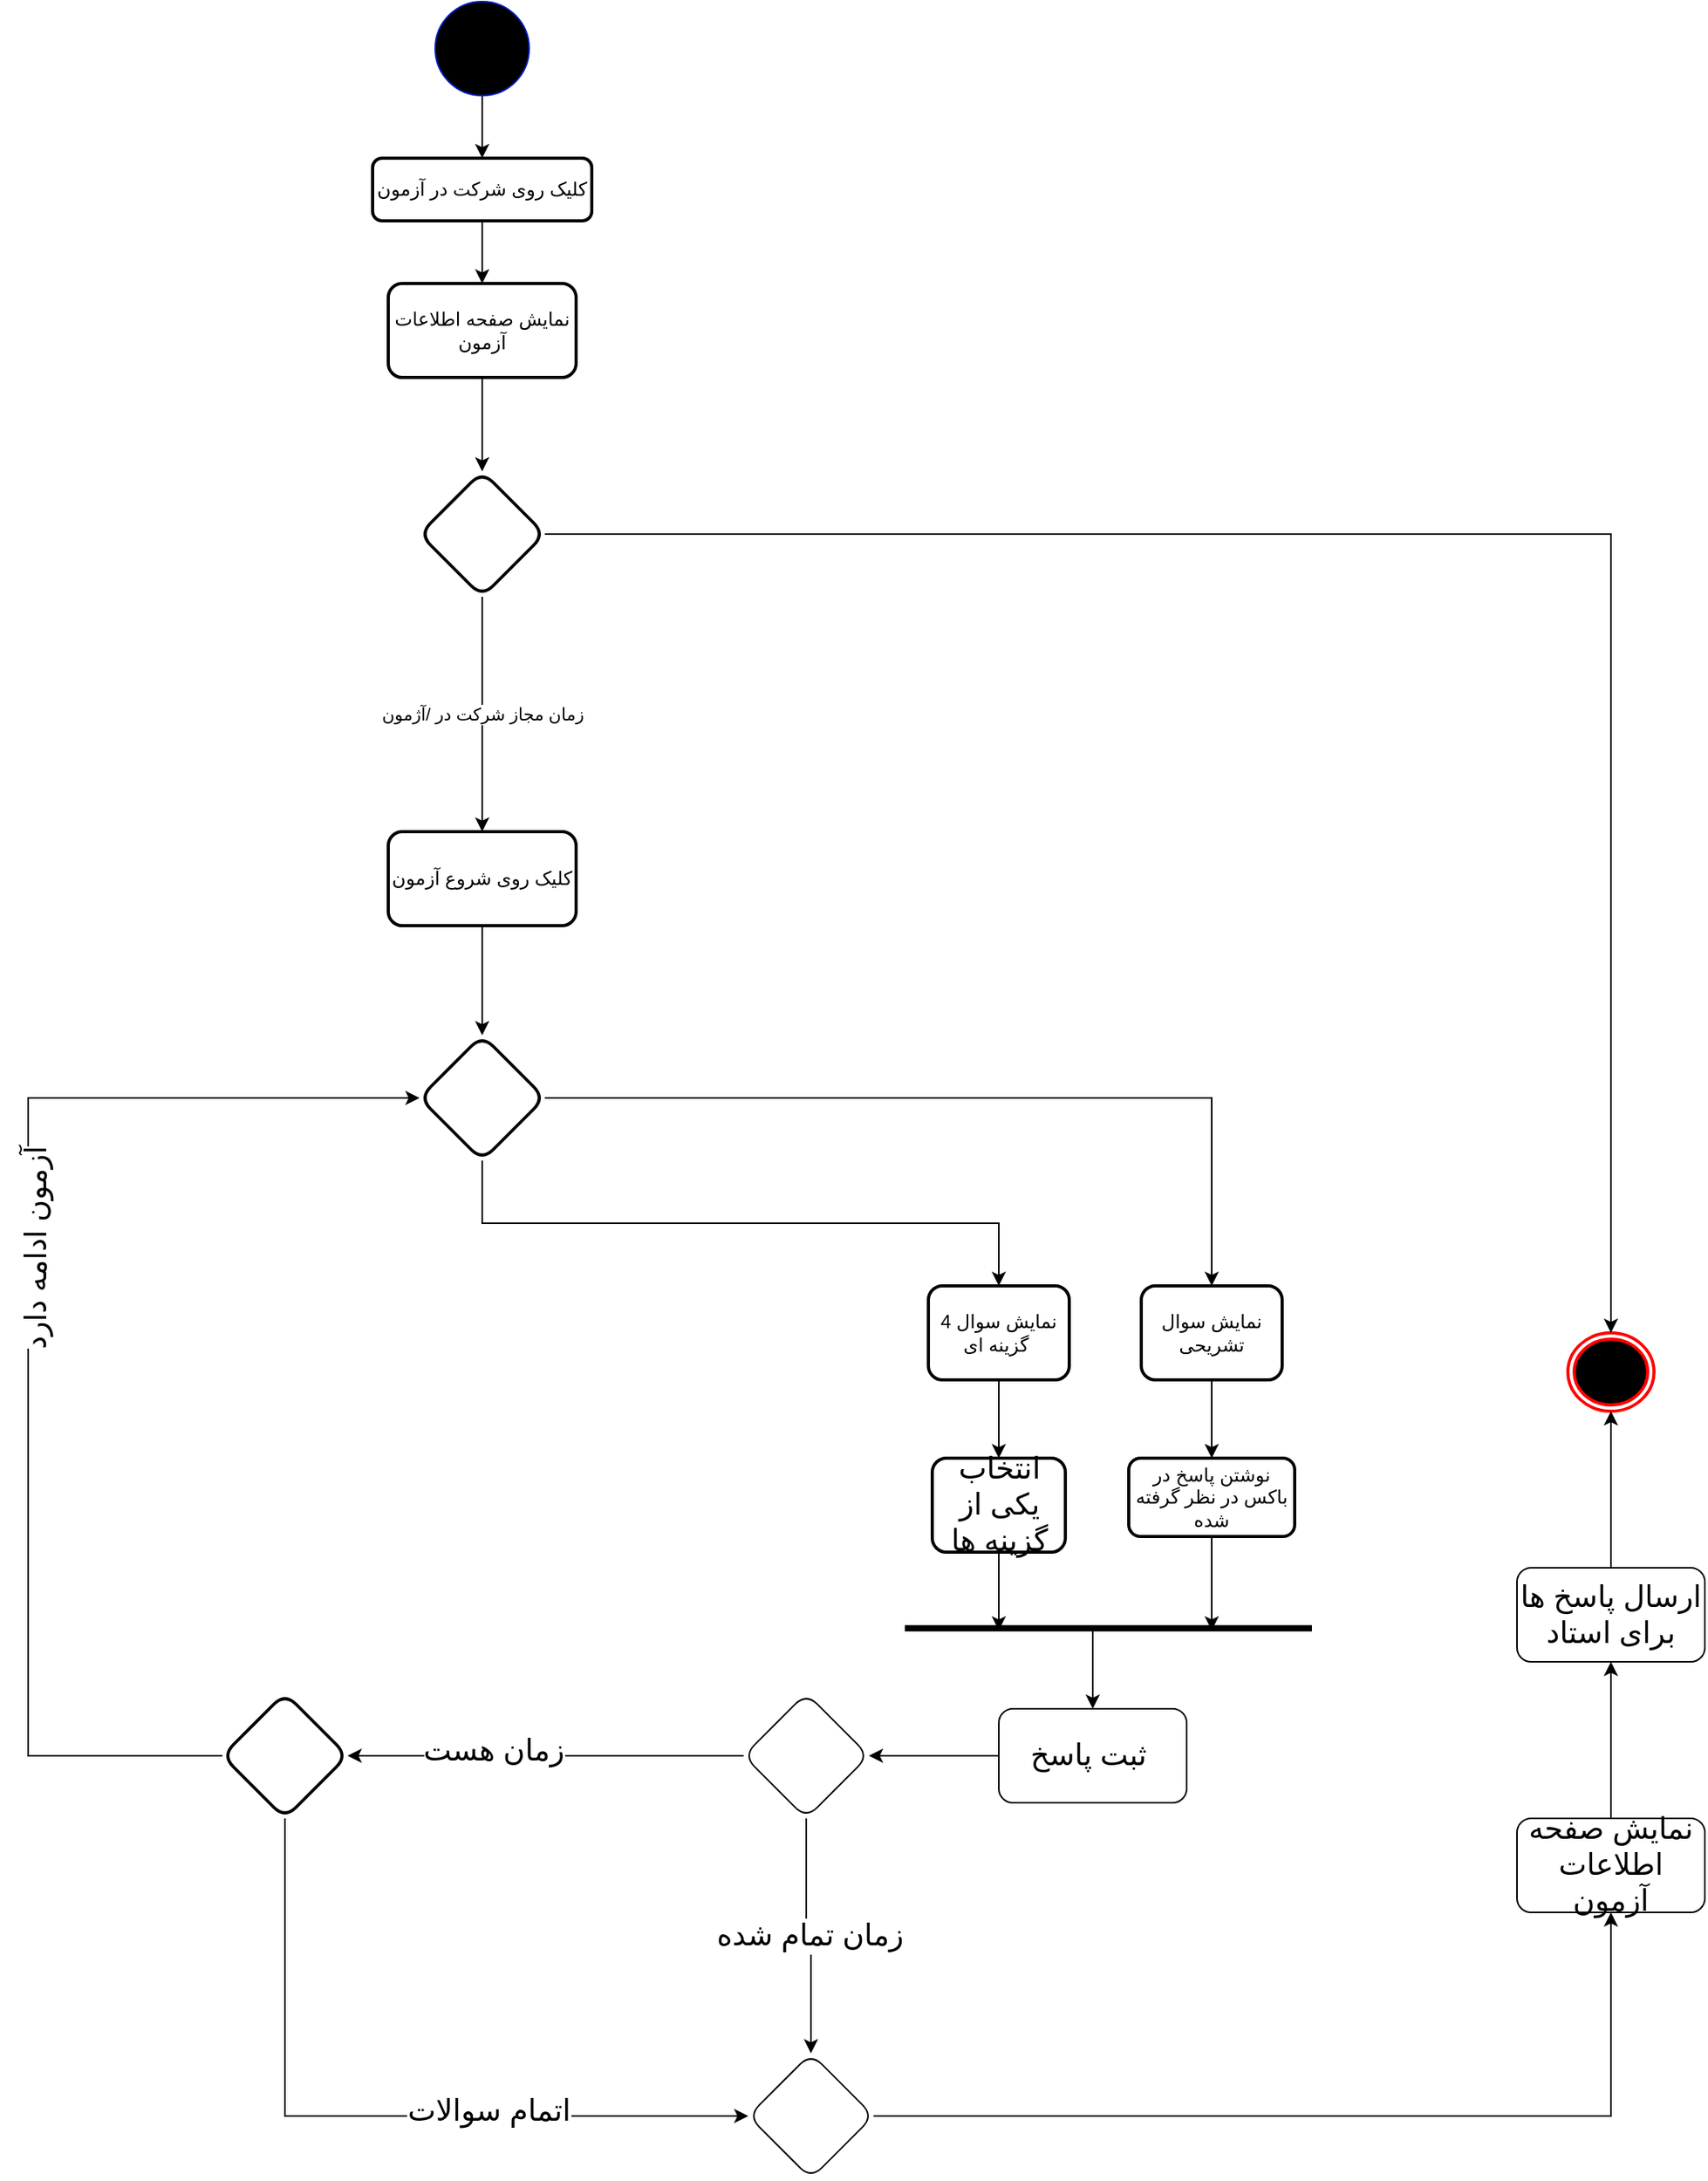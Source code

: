 <mxfile version="20.8.13" type="device"><diagram id="0fzVC1D2UZSMkBmPTRor" name="‫صفحه - 1‬"><mxGraphModel dx="1310" dy="1428" grid="1" gridSize="10" guides="1" tooltips="1" connect="1" arrows="1" fold="1" page="1" pageScale="1" pageWidth="827" pageHeight="1169" math="0" shadow="0"><root><mxCell id="0"/><mxCell id="1" parent="0"/><mxCell id="sUhHlTFlSSo5Fzh2NgK6-6" style="edgeStyle=orthogonalEdgeStyle;rounded=0;orthogonalLoop=1;jettySize=auto;html=1;exitX=0.5;exitY=1;exitDx=0;exitDy=0;exitPerimeter=0;entryX=0.5;entryY=0;entryDx=0;entryDy=0;" edge="1" parent="1" source="pb3DeZ6l8-f0LDUaV6-K-1" target="pb3DeZ6l8-f0LDUaV6-K-131"><mxGeometry relative="1" as="geometry"/></mxCell><mxCell id="pb3DeZ6l8-f0LDUaV6-K-1" value="" style="verticalLabelPosition=bottom;verticalAlign=top;html=1;shape=mxgraph.flowchart.on-page_reference;fillColor=#000000;fontColor=#ffffff;strokeColor=#001DBC;" parent="1" vertex="1"><mxGeometry x="552" y="90" width="60" height="60" as="geometry"/></mxCell><mxCell id="pb3DeZ6l8-f0LDUaV6-K-40" value="" style="ellipse;html=1;shape=endState;fillColor=#000000;strokeColor=#ff0000;strokeWidth=2;fontSize=14;" parent="1" vertex="1"><mxGeometry x="1275.5" y="940" width="55" height="50" as="geometry"/></mxCell><mxCell id="sUhHlTFlSSo5Fzh2NgK6-7" style="edgeStyle=orthogonalEdgeStyle;rounded=0;orthogonalLoop=1;jettySize=auto;html=1;exitX=0.5;exitY=1;exitDx=0;exitDy=0;entryX=0.5;entryY=0;entryDx=0;entryDy=0;" edge="1" parent="1" source="pb3DeZ6l8-f0LDUaV6-K-131" target="PG7xZcRCp-1r8uMaO-Te-7"><mxGeometry relative="1" as="geometry"/></mxCell><mxCell id="pb3DeZ6l8-f0LDUaV6-K-131" value="کلیک روی شرکت در آزمون" style="whiteSpace=wrap;html=1;rounded=1;strokeWidth=2;" parent="1" vertex="1"><mxGeometry x="512" y="190" width="140" height="40" as="geometry"/></mxCell><mxCell id="sUhHlTFlSSo5Fzh2NgK6-8" style="edgeStyle=orthogonalEdgeStyle;rounded=0;orthogonalLoop=1;jettySize=auto;html=1;exitX=0.5;exitY=1;exitDx=0;exitDy=0;entryX=0.5;entryY=0;entryDx=0;entryDy=0;" edge="1" parent="1" source="PG7xZcRCp-1r8uMaO-Te-7" target="sUhHlTFlSSo5Fzh2NgK6-3"><mxGeometry relative="1" as="geometry"/></mxCell><mxCell id="PG7xZcRCp-1r8uMaO-Te-7" value="نمایش صفحه اطلاعات آزمون" style="whiteSpace=wrap;html=1;rounded=1;strokeWidth=2;" parent="1" vertex="1"><mxGeometry x="522" y="270" width="120" height="60" as="geometry"/></mxCell><mxCell id="PG7xZcRCp-1r8uMaO-Te-12" value="" style="edgeStyle=orthogonalEdgeStyle;rounded=0;orthogonalLoop=1;jettySize=auto;html=1;strokeWidth=1;fontSize=30;" parent="1" source="PG7xZcRCp-1r8uMaO-Te-9" target="PG7xZcRCp-1r8uMaO-Te-11" edge="1"><mxGeometry relative="1" as="geometry"/></mxCell><mxCell id="PG7xZcRCp-1r8uMaO-Te-9" value="کلیک روی شروع آزمون" style="whiteSpace=wrap;html=1;rounded=1;strokeWidth=2;" parent="1" vertex="1"><mxGeometry x="522" y="620" width="120" height="60" as="geometry"/></mxCell><mxCell id="PG7xZcRCp-1r8uMaO-Te-46" style="edgeStyle=orthogonalEdgeStyle;rounded=0;orthogonalLoop=1;jettySize=auto;html=1;exitX=1;exitY=0.5;exitDx=0;exitDy=0;entryX=0.5;entryY=0;entryDx=0;entryDy=0;strokeWidth=1;fontSize=19;" parent="1" source="PG7xZcRCp-1r8uMaO-Te-11" target="PG7xZcRCp-1r8uMaO-Te-20" edge="1"><mxGeometry relative="1" as="geometry"/></mxCell><mxCell id="PG7xZcRCp-1r8uMaO-Te-47" style="edgeStyle=orthogonalEdgeStyle;rounded=0;orthogonalLoop=1;jettySize=auto;html=1;exitX=0.5;exitY=1;exitDx=0;exitDy=0;entryX=0.5;entryY=0;entryDx=0;entryDy=0;strokeWidth=1;fontSize=19;" parent="1" source="PG7xZcRCp-1r8uMaO-Te-11" target="PG7xZcRCp-1r8uMaO-Te-13" edge="1"><mxGeometry relative="1" as="geometry"/></mxCell><mxCell id="PG7xZcRCp-1r8uMaO-Te-11" value="" style="rhombus;whiteSpace=wrap;html=1;rounded=1;strokeWidth=2;" parent="1" vertex="1"><mxGeometry x="542" y="750" width="80" height="80" as="geometry"/></mxCell><mxCell id="PG7xZcRCp-1r8uMaO-Te-22" style="edgeStyle=orthogonalEdgeStyle;rounded=0;orthogonalLoop=1;jettySize=auto;html=1;exitX=0.5;exitY=1;exitDx=0;exitDy=0;entryX=0.5;entryY=0;entryDx=0;entryDy=0;strokeWidth=1;fontSize=19;" parent="1" source="PG7xZcRCp-1r8uMaO-Te-13" target="PG7xZcRCp-1r8uMaO-Te-21" edge="1"><mxGeometry relative="1" as="geometry"/></mxCell><mxCell id="PG7xZcRCp-1r8uMaO-Te-13" value="نمایش سوال 4 گزینه ای&amp;nbsp;" style="whiteSpace=wrap;html=1;rounded=1;strokeWidth=2;" parent="1" vertex="1"><mxGeometry x="867" y="910" width="90" height="60" as="geometry"/></mxCell><mxCell id="PG7xZcRCp-1r8uMaO-Te-17" style="edgeStyle=orthogonalEdgeStyle;rounded=0;orthogonalLoop=1;jettySize=auto;html=1;exitX=0;exitY=0.5;exitDx=0;exitDy=0;entryX=0;entryY=0.5;entryDx=0;entryDy=0;strokeWidth=1;fontSize=30;" parent="1" source="PG7xZcRCp-1r8uMaO-Te-15" target="PG7xZcRCp-1r8uMaO-Te-11" edge="1"><mxGeometry relative="1" as="geometry"><Array as="points"><mxPoint x="292" y="1210"/><mxPoint x="292" y="790"/></Array></mxGeometry></mxCell><mxCell id="PG7xZcRCp-1r8uMaO-Te-18" value="&lt;font style=&quot;font-size: 19px;&quot;&gt;آزمون ادامه دارد&lt;/font&gt;" style="edgeLabel;html=1;align=center;verticalAlign=middle;resizable=0;points=[];fontSize=30;rotation=-90;" parent="PG7xZcRCp-1r8uMaO-Te-17" vertex="1" connectable="0"><mxGeometry x="0.128" relative="1" as="geometry"><mxPoint as="offset"/></mxGeometry></mxCell><mxCell id="PG7xZcRCp-1r8uMaO-Te-33" style="edgeStyle=orthogonalEdgeStyle;rounded=0;orthogonalLoop=1;jettySize=auto;html=1;exitX=0.5;exitY=1;exitDx=0;exitDy=0;strokeWidth=1;fontSize=19;entryX=0;entryY=0.5;entryDx=0;entryDy=0;" parent="1" source="PG7xZcRCp-1r8uMaO-Te-15" target="sUhHlTFlSSo5Fzh2NgK6-1" edge="1"><mxGeometry relative="1" as="geometry"><Array as="points"><mxPoint x="456" y="1440"/></Array></mxGeometry></mxCell><mxCell id="PG7xZcRCp-1r8uMaO-Te-34" value="اتمام سوالات" style="edgeLabel;html=1;align=center;verticalAlign=middle;resizable=0;points=[];fontSize=19;" parent="PG7xZcRCp-1r8uMaO-Te-33" vertex="1" connectable="0"><mxGeometry x="0.316" y="3" relative="1" as="geometry"><mxPoint as="offset"/></mxGeometry></mxCell><mxCell id="PG7xZcRCp-1r8uMaO-Te-15" value="" style="rhombus;whiteSpace=wrap;html=1;rounded=1;strokeWidth=2;" parent="1" vertex="1"><mxGeometry x="416" y="1170" width="80" height="80" as="geometry"/></mxCell><mxCell id="PG7xZcRCp-1r8uMaO-Te-19" value="" style="endArrow=none;html=1;rounded=0;strokeWidth=4;fontSize=19;" parent="1" edge="1"><mxGeometry relative="1" as="geometry"><mxPoint x="852" y="1128.57" as="sourcePoint"/><mxPoint x="1112" y="1128.57" as="targetPoint"/><Array as="points"/></mxGeometry></mxCell><mxCell id="PG7xZcRCp-1r8uMaO-Te-24" value="" style="edgeStyle=orthogonalEdgeStyle;rounded=0;orthogonalLoop=1;jettySize=auto;html=1;strokeWidth=1;fontSize=19;" parent="1" source="PG7xZcRCp-1r8uMaO-Te-20" target="PG7xZcRCp-1r8uMaO-Te-23" edge="1"><mxGeometry relative="1" as="geometry"/></mxCell><mxCell id="PG7xZcRCp-1r8uMaO-Te-20" value="نمایش سوال تشریحی" style="whiteSpace=wrap;html=1;rounded=1;strokeWidth=2;" parent="1" vertex="1"><mxGeometry x="1003" y="910" width="90" height="60" as="geometry"/></mxCell><mxCell id="PG7xZcRCp-1r8uMaO-Te-26" style="edgeStyle=orthogonalEdgeStyle;rounded=0;orthogonalLoop=1;jettySize=auto;html=1;exitX=0.5;exitY=1;exitDx=0;exitDy=0;strokeWidth=1;fontSize=19;" parent="1" source="PG7xZcRCp-1r8uMaO-Te-21" edge="1"><mxGeometry relative="1" as="geometry"><mxPoint x="912" y="1130" as="targetPoint"/></mxGeometry></mxCell><mxCell id="PG7xZcRCp-1r8uMaO-Te-21" value="انتخاب یکی از گزینه ها" style="whiteSpace=wrap;html=1;rounded=1;strokeWidth=2;fontSize=19;" parent="1" vertex="1"><mxGeometry x="869.5" y="1020" width="85" height="60" as="geometry"/></mxCell><mxCell id="PG7xZcRCp-1r8uMaO-Te-27" style="edgeStyle=orthogonalEdgeStyle;rounded=0;orthogonalLoop=1;jettySize=auto;html=1;exitX=0.5;exitY=1;exitDx=0;exitDy=0;strokeWidth=1;fontSize=19;" parent="1" source="PG7xZcRCp-1r8uMaO-Te-23" edge="1"><mxGeometry relative="1" as="geometry"><mxPoint x="1048" y="1130" as="targetPoint"/><Array as="points"><mxPoint x="1048" y="1120"/><mxPoint x="1048" y="1120"/></Array></mxGeometry></mxCell><mxCell id="PG7xZcRCp-1r8uMaO-Te-23" value="نوشتن پاسخ در باکس در نظر گرفته شده" style="rounded=1;whiteSpace=wrap;html=1;strokeWidth=2;" parent="1" vertex="1"><mxGeometry x="995" y="1020" width="106" height="50" as="geometry"/></mxCell><mxCell id="PG7xZcRCp-1r8uMaO-Te-42" value="" style="edgeStyle=orthogonalEdgeStyle;rounded=0;orthogonalLoop=1;jettySize=auto;html=1;strokeWidth=1;fontSize=19;" parent="1" source="PG7xZcRCp-1r8uMaO-Te-28" target="PG7xZcRCp-1r8uMaO-Te-41" edge="1"><mxGeometry relative="1" as="geometry"/></mxCell><mxCell id="PG7xZcRCp-1r8uMaO-Te-28" value="ثبت پاسخ&amp;nbsp;" style="rounded=1;whiteSpace=wrap;html=1;strokeWidth=1;fontSize=19;" parent="1" vertex="1"><mxGeometry x="912" y="1180" width="120" height="60" as="geometry"/></mxCell><mxCell id="PG7xZcRCp-1r8uMaO-Te-29" value="" style="endArrow=classic;html=1;rounded=0;strokeWidth=1;fontSize=19;" parent="1" edge="1"><mxGeometry width="50" height="50" relative="1" as="geometry"><mxPoint x="972" y="1130" as="sourcePoint"/><mxPoint x="972" y="1180" as="targetPoint"/><Array as="points"><mxPoint x="972" y="1160"/></Array></mxGeometry></mxCell><mxCell id="PG7xZcRCp-1r8uMaO-Te-36" value="" style="edgeStyle=orthogonalEdgeStyle;rounded=0;orthogonalLoop=1;jettySize=auto;html=1;strokeWidth=1;fontSize=19;" parent="1" source="PG7xZcRCp-1r8uMaO-Te-32" target="PG7xZcRCp-1r8uMaO-Te-35" edge="1"><mxGeometry relative="1" as="geometry"/></mxCell><mxCell id="PG7xZcRCp-1r8uMaO-Te-32" value="نمایش صفحه اطلاعات آزمون" style="rounded=1;whiteSpace=wrap;html=1;strokeWidth=1;fontSize=19;" parent="1" vertex="1"><mxGeometry x="1243" y="1250" width="120" height="60" as="geometry"/></mxCell><mxCell id="PG7xZcRCp-1r8uMaO-Te-37" style="edgeStyle=orthogonalEdgeStyle;rounded=0;orthogonalLoop=1;jettySize=auto;html=1;exitX=0.5;exitY=0;exitDx=0;exitDy=0;entryX=0.5;entryY=1;entryDx=0;entryDy=0;strokeWidth=1;fontSize=19;" parent="1" source="PG7xZcRCp-1r8uMaO-Te-35" target="pb3DeZ6l8-f0LDUaV6-K-40" edge="1"><mxGeometry relative="1" as="geometry"/></mxCell><mxCell id="PG7xZcRCp-1r8uMaO-Te-35" value="ارسال پاسخ ها برای استاد" style="rounded=1;whiteSpace=wrap;html=1;strokeWidth=1;fontSize=19;" parent="1" vertex="1"><mxGeometry x="1243" y="1090" width="120" height="60" as="geometry"/></mxCell><mxCell id="PG7xZcRCp-1r8uMaO-Te-43" style="edgeStyle=orthogonalEdgeStyle;rounded=0;orthogonalLoop=1;jettySize=auto;html=1;exitX=0;exitY=0.5;exitDx=0;exitDy=0;entryX=1;entryY=0.5;entryDx=0;entryDy=0;strokeWidth=1;fontSize=19;" parent="1" source="PG7xZcRCp-1r8uMaO-Te-41" target="PG7xZcRCp-1r8uMaO-Te-15" edge="1"><mxGeometry relative="1" as="geometry"/></mxCell><mxCell id="PG7xZcRCp-1r8uMaO-Te-44" value="زمان هست" style="edgeLabel;html=1;align=center;verticalAlign=middle;resizable=0;points=[];fontSize=19;" parent="PG7xZcRCp-1r8uMaO-Te-43" vertex="1" connectable="0"><mxGeometry x="0.266" y="-3" relative="1" as="geometry"><mxPoint as="offset"/></mxGeometry></mxCell><mxCell id="PG7xZcRCp-1r8uMaO-Te-45" value="زمان تمام شده" style="edgeStyle=orthogonalEdgeStyle;rounded=0;orthogonalLoop=1;jettySize=auto;html=1;exitX=0.5;exitY=1;exitDx=0;exitDy=0;strokeWidth=1;fontSize=19;entryX=0.5;entryY=0;entryDx=0;entryDy=0;" parent="1" source="PG7xZcRCp-1r8uMaO-Te-41" edge="1" target="sUhHlTFlSSo5Fzh2NgK6-1"><mxGeometry relative="1" as="geometry"><mxPoint x="789" y="1320" as="targetPoint"/></mxGeometry></mxCell><mxCell id="PG7xZcRCp-1r8uMaO-Te-41" value="" style="rhombus;whiteSpace=wrap;html=1;fontSize=19;rounded=1;strokeWidth=1;" parent="1" vertex="1"><mxGeometry x="749" y="1170" width="80" height="80" as="geometry"/></mxCell><mxCell id="sUhHlTFlSSo5Fzh2NgK6-2" style="edgeStyle=orthogonalEdgeStyle;rounded=0;orthogonalLoop=1;jettySize=auto;html=1;exitX=1;exitY=0.5;exitDx=0;exitDy=0;entryX=0.5;entryY=1;entryDx=0;entryDy=0;" edge="1" parent="1" source="sUhHlTFlSSo5Fzh2NgK6-1" target="PG7xZcRCp-1r8uMaO-Te-32"><mxGeometry relative="1" as="geometry"/></mxCell><mxCell id="sUhHlTFlSSo5Fzh2NgK6-1" value="" style="rhombus;whiteSpace=wrap;html=1;fontSize=19;rounded=1;strokeWidth=1;" vertex="1" parent="1"><mxGeometry x="752" y="1400" width="80" height="80" as="geometry"/></mxCell><mxCell id="sUhHlTFlSSo5Fzh2NgK6-9" value="زمان مجاز شرکت در /آژمون" style="edgeStyle=orthogonalEdgeStyle;rounded=0;orthogonalLoop=1;jettySize=auto;html=1;exitX=0.5;exitY=1;exitDx=0;exitDy=0;" edge="1" parent="1" source="sUhHlTFlSSo5Fzh2NgK6-3" target="PG7xZcRCp-1r8uMaO-Te-9"><mxGeometry relative="1" as="geometry"/></mxCell><mxCell id="sUhHlTFlSSo5Fzh2NgK6-10" style="edgeStyle=orthogonalEdgeStyle;rounded=0;orthogonalLoop=1;jettySize=auto;html=1;exitX=1;exitY=0.5;exitDx=0;exitDy=0;entryX=0.5;entryY=0;entryDx=0;entryDy=0;" edge="1" parent="1" source="sUhHlTFlSSo5Fzh2NgK6-3" target="pb3DeZ6l8-f0LDUaV6-K-40"><mxGeometry relative="1" as="geometry"><mxPoint x="1290" y="920" as="targetPoint"/></mxGeometry></mxCell><mxCell id="sUhHlTFlSSo5Fzh2NgK6-3" value="" style="rhombus;whiteSpace=wrap;html=1;rounded=1;strokeWidth=2;" vertex="1" parent="1"><mxGeometry x="542" y="390" width="80" height="80" as="geometry"/></mxCell></root></mxGraphModel></diagram></mxfile>
